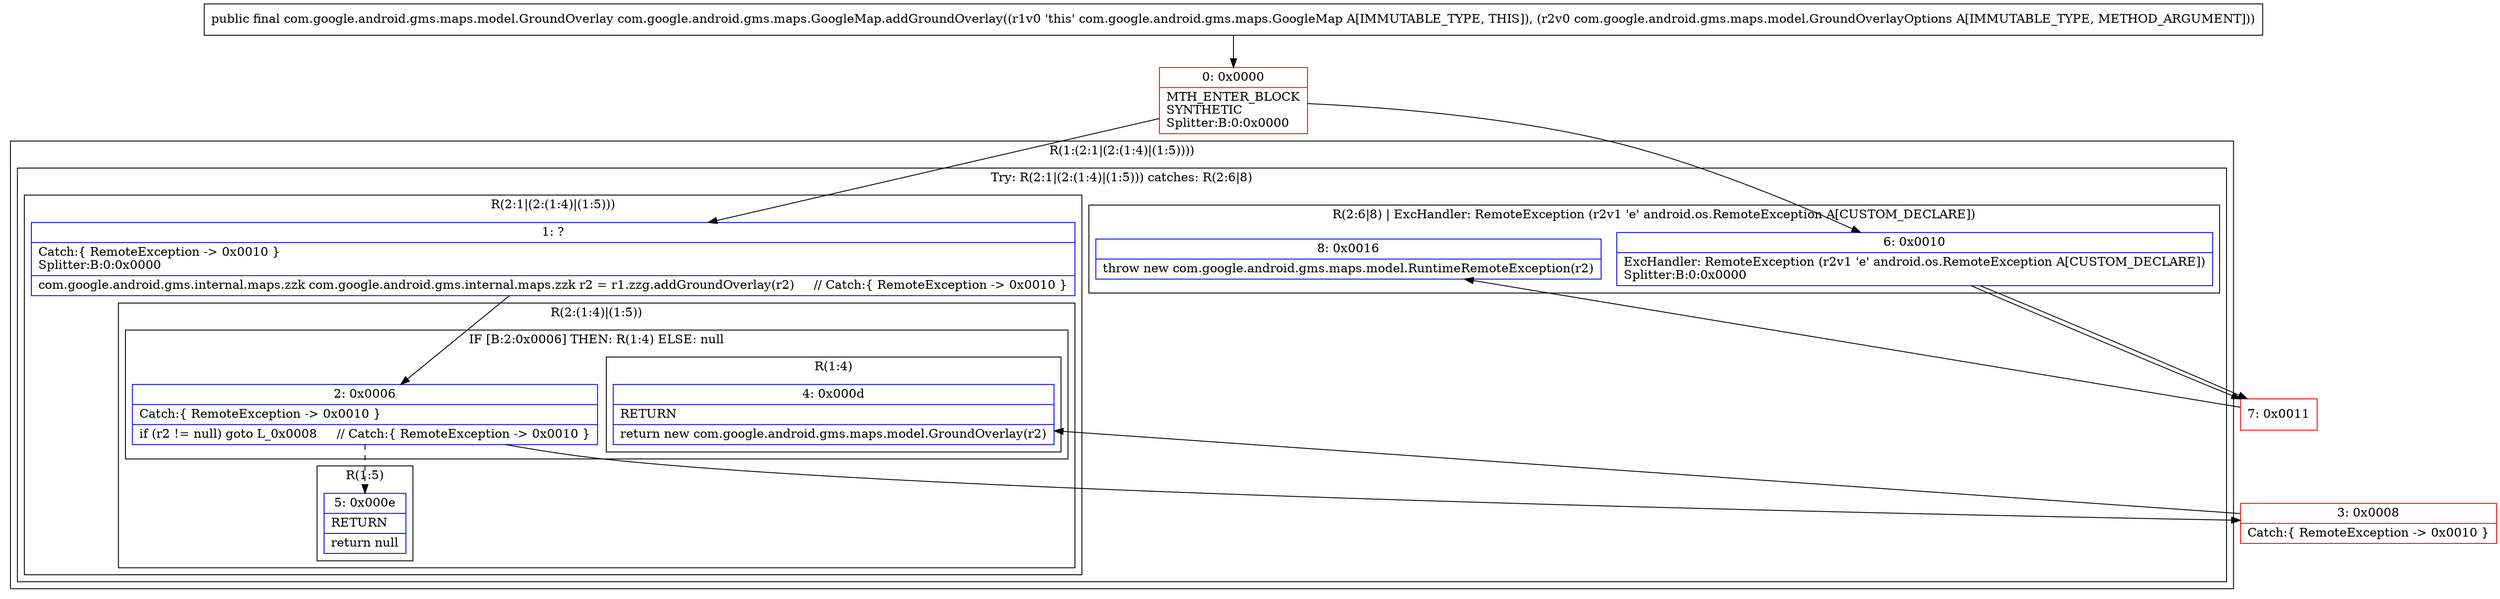 digraph "CFG forcom.google.android.gms.maps.GoogleMap.addGroundOverlay(Lcom\/google\/android\/gms\/maps\/model\/GroundOverlayOptions;)Lcom\/google\/android\/gms\/maps\/model\/GroundOverlay;" {
subgraph cluster_Region_354794541 {
label = "R(1:(2:1|(2:(1:4)|(1:5))))";
node [shape=record,color=blue];
subgraph cluster_TryCatchRegion_1076887989 {
label = "Try: R(2:1|(2:(1:4)|(1:5))) catches: R(2:6|8)";
node [shape=record,color=blue];
subgraph cluster_Region_1885427055 {
label = "R(2:1|(2:(1:4)|(1:5)))";
node [shape=record,color=blue];
Node_1 [shape=record,label="{1\:\ ?|Catch:\{ RemoteException \-\> 0x0010 \}\lSplitter:B:0:0x0000\l|com.google.android.gms.internal.maps.zzk com.google.android.gms.internal.maps.zzk r2 = r1.zzg.addGroundOverlay(r2)     \/\/ Catch:\{ RemoteException \-\> 0x0010 \}\l}"];
subgraph cluster_Region_502726010 {
label = "R(2:(1:4)|(1:5))";
node [shape=record,color=blue];
subgraph cluster_IfRegion_1185129514 {
label = "IF [B:2:0x0006] THEN: R(1:4) ELSE: null";
node [shape=record,color=blue];
Node_2 [shape=record,label="{2\:\ 0x0006|Catch:\{ RemoteException \-\> 0x0010 \}\l|if (r2 != null) goto L_0x0008     \/\/ Catch:\{ RemoteException \-\> 0x0010 \}\l}"];
subgraph cluster_Region_1958256555 {
label = "R(1:4)";
node [shape=record,color=blue];
Node_4 [shape=record,label="{4\:\ 0x000d|RETURN\l|return new com.google.android.gms.maps.model.GroundOverlay(r2)\l}"];
}
}
subgraph cluster_Region_1779719534 {
label = "R(1:5)";
node [shape=record,color=blue];
Node_5 [shape=record,label="{5\:\ 0x000e|RETURN\l|return null\l}"];
}
}
}
subgraph cluster_Region_1390956757 {
label = "R(2:6|8) | ExcHandler: RemoteException (r2v1 'e' android.os.RemoteException A[CUSTOM_DECLARE])\l";
node [shape=record,color=blue];
Node_6 [shape=record,label="{6\:\ 0x0010|ExcHandler: RemoteException (r2v1 'e' android.os.RemoteException A[CUSTOM_DECLARE])\lSplitter:B:0:0x0000\l}"];
Node_8 [shape=record,label="{8\:\ 0x0016|throw new com.google.android.gms.maps.model.RuntimeRemoteException(r2)\l}"];
}
}
}
subgraph cluster_Region_1390956757 {
label = "R(2:6|8) | ExcHandler: RemoteException (r2v1 'e' android.os.RemoteException A[CUSTOM_DECLARE])\l";
node [shape=record,color=blue];
Node_6 [shape=record,label="{6\:\ 0x0010|ExcHandler: RemoteException (r2v1 'e' android.os.RemoteException A[CUSTOM_DECLARE])\lSplitter:B:0:0x0000\l}"];
Node_8 [shape=record,label="{8\:\ 0x0016|throw new com.google.android.gms.maps.model.RuntimeRemoteException(r2)\l}"];
}
Node_0 [shape=record,color=red,label="{0\:\ 0x0000|MTH_ENTER_BLOCK\lSYNTHETIC\lSplitter:B:0:0x0000\l}"];
Node_3 [shape=record,color=red,label="{3\:\ 0x0008|Catch:\{ RemoteException \-\> 0x0010 \}\l}"];
Node_7 [shape=record,color=red,label="{7\:\ 0x0011}"];
MethodNode[shape=record,label="{public final com.google.android.gms.maps.model.GroundOverlay com.google.android.gms.maps.GoogleMap.addGroundOverlay((r1v0 'this' com.google.android.gms.maps.GoogleMap A[IMMUTABLE_TYPE, THIS]), (r2v0 com.google.android.gms.maps.model.GroundOverlayOptions A[IMMUTABLE_TYPE, METHOD_ARGUMENT])) }"];
MethodNode -> Node_0;
Node_1 -> Node_2;
Node_2 -> Node_3;
Node_2 -> Node_5[style=dashed];
Node_6 -> Node_7;
Node_6 -> Node_7;
Node_0 -> Node_1;
Node_0 -> Node_6;
Node_3 -> Node_4;
Node_7 -> Node_8;
}

